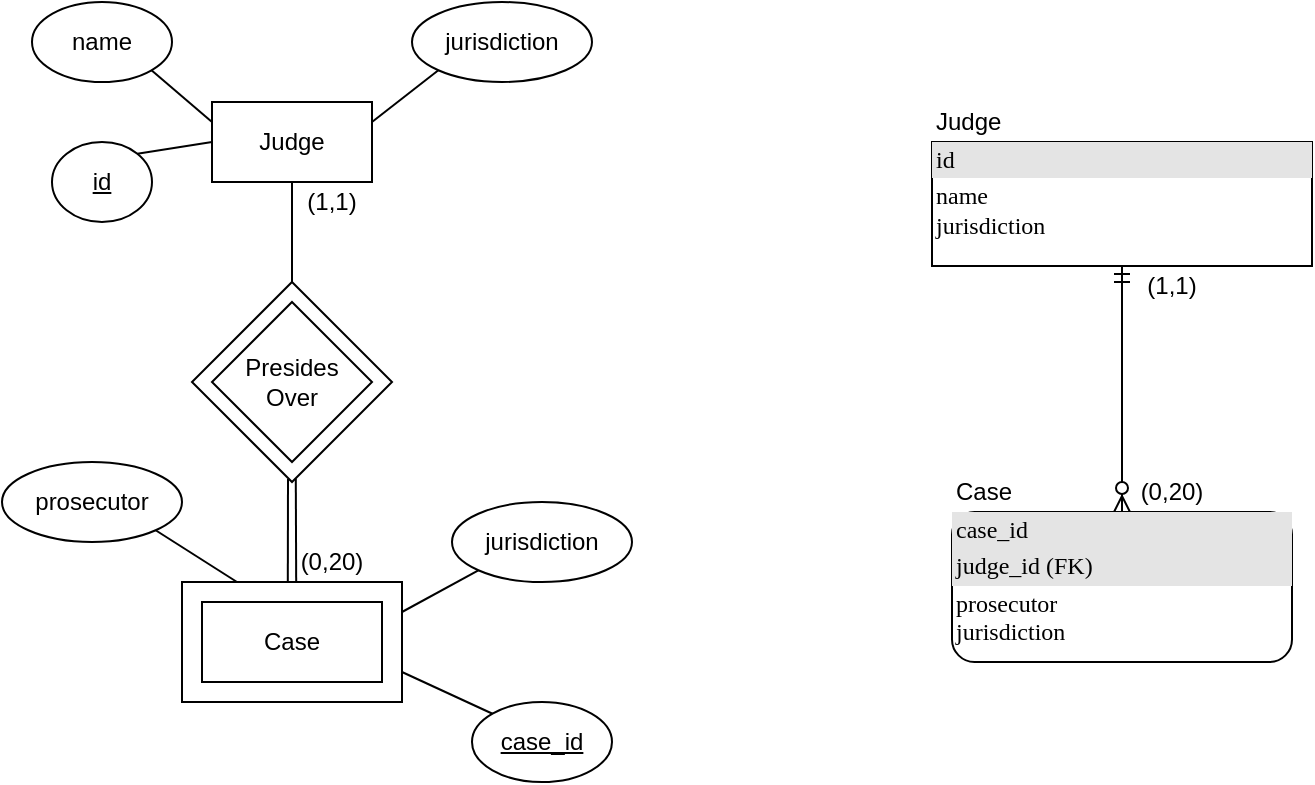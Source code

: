 <mxfile version="13.3.0" type="device"><diagram id="X96P2xCgfCbLWrq9QXnp" name="Page-1"><mxGraphModel dx="473" dy="735" grid="1" gridSize="10" guides="1" tooltips="1" connect="1" arrows="1" fold="1" page="1" pageScale="1" pageWidth="1100" pageHeight="850" math="0" shadow="0"><root><mxCell id="0"/><mxCell id="1" parent="0"/><mxCell id="mKsmQPkBQOwaHxbtgfNV-14" value="" style="rounded=0;whiteSpace=wrap;html=1;" vertex="1" parent="1"><mxGeometry x="105" y="410" width="110" height="60" as="geometry"/></mxCell><mxCell id="mKsmQPkBQOwaHxbtgfNV-11" value="" style="rhombus;whiteSpace=wrap;html=1;" vertex="1" parent="1"><mxGeometry x="110" y="260" width="100" height="100" as="geometry"/></mxCell><mxCell id="mKsmQPkBQOwaHxbtgfNV-12" style="edgeStyle=orthogonalEdgeStyle;rounded=0;orthogonalLoop=1;jettySize=auto;html=1;exitX=0.5;exitY=1;exitDx=0;exitDy=0;entryX=0.5;entryY=0;entryDx=0;entryDy=0;endArrow=none;endFill=0;" edge="1" parent="1" source="mKsmQPkBQOwaHxbtgfNV-2" target="mKsmQPkBQOwaHxbtgfNV-11"><mxGeometry relative="1" as="geometry"/></mxCell><mxCell id="mKsmQPkBQOwaHxbtgfNV-2" value="Judge" style="rounded=0;whiteSpace=wrap;html=1;" vertex="1" parent="1"><mxGeometry x="120" y="170" width="80" height="40" as="geometry"/></mxCell><mxCell id="mKsmQPkBQOwaHxbtgfNV-3" value="name" style="ellipse;whiteSpace=wrap;html=1;" vertex="1" parent="1"><mxGeometry x="30" y="120" width="70" height="40" as="geometry"/></mxCell><mxCell id="mKsmQPkBQOwaHxbtgfNV-4" value="&lt;u&gt;id&lt;/u&gt;" style="ellipse;whiteSpace=wrap;html=1;" vertex="1" parent="1"><mxGeometry x="40" y="190" width="50" height="40" as="geometry"/></mxCell><mxCell id="mKsmQPkBQOwaHxbtgfNV-5" value="jurisdiction" style="ellipse;whiteSpace=wrap;html=1;" vertex="1" parent="1"><mxGeometry x="220" y="120" width="90" height="40" as="geometry"/></mxCell><mxCell id="mKsmQPkBQOwaHxbtgfNV-7" value="" style="endArrow=none;html=1;entryX=0;entryY=0.25;entryDx=0;entryDy=0;exitX=1;exitY=1;exitDx=0;exitDy=0;" edge="1" parent="1" source="mKsmQPkBQOwaHxbtgfNV-3" target="mKsmQPkBQOwaHxbtgfNV-2"><mxGeometry width="50" height="50" relative="1" as="geometry"><mxPoint x="100" y="330" as="sourcePoint"/><mxPoint x="150" y="280" as="targetPoint"/></mxGeometry></mxCell><mxCell id="mKsmQPkBQOwaHxbtgfNV-8" value="" style="endArrow=none;html=1;entryX=0;entryY=0.5;entryDx=0;entryDy=0;exitX=1;exitY=0;exitDx=0;exitDy=0;" edge="1" parent="1" source="mKsmQPkBQOwaHxbtgfNV-4" target="mKsmQPkBQOwaHxbtgfNV-2"><mxGeometry width="50" height="50" relative="1" as="geometry"><mxPoint x="100" y="230" as="sourcePoint"/><mxPoint x="110" y="250" as="targetPoint"/></mxGeometry></mxCell><mxCell id="mKsmQPkBQOwaHxbtgfNV-9" value="" style="endArrow=none;html=1;entryX=1;entryY=0.25;entryDx=0;entryDy=0;exitX=0;exitY=1;exitDx=0;exitDy=0;" edge="1" parent="1" source="mKsmQPkBQOwaHxbtgfNV-5" target="mKsmQPkBQOwaHxbtgfNV-2"><mxGeometry width="50" height="50" relative="1" as="geometry"><mxPoint x="100" y="330" as="sourcePoint"/><mxPoint x="150" y="280" as="targetPoint"/></mxGeometry></mxCell><mxCell id="mKsmQPkBQOwaHxbtgfNV-10" value="Presides&lt;br&gt;Over" style="rhombus;whiteSpace=wrap;html=1;" vertex="1" parent="1"><mxGeometry x="120" y="270" width="80" height="80" as="geometry"/></mxCell><mxCell id="mKsmQPkBQOwaHxbtgfNV-13" value="Case" style="rounded=0;whiteSpace=wrap;html=1;" vertex="1" parent="1"><mxGeometry x="115" y="420" width="90" height="40" as="geometry"/></mxCell><mxCell id="mKsmQPkBQOwaHxbtgfNV-15" value="" style="endArrow=none;html=1;entryX=0.48;entryY=0.985;entryDx=0;entryDy=0;entryPerimeter=0;exitX=0.481;exitY=-0.001;exitDx=0;exitDy=0;exitPerimeter=0;" edge="1" parent="1" source="mKsmQPkBQOwaHxbtgfNV-14" target="mKsmQPkBQOwaHxbtgfNV-11"><mxGeometry width="50" height="50" relative="1" as="geometry"><mxPoint x="157" y="410" as="sourcePoint"/><mxPoint x="157" y="357" as="targetPoint"/></mxGeometry></mxCell><mxCell id="mKsmQPkBQOwaHxbtgfNV-17" value="&lt;u&gt;case_id&lt;/u&gt;" style="ellipse;whiteSpace=wrap;html=1;" vertex="1" parent="1"><mxGeometry x="250" y="470" width="70" height="40" as="geometry"/></mxCell><mxCell id="mKsmQPkBQOwaHxbtgfNV-19" value="prosecutor" style="ellipse;whiteSpace=wrap;html=1;" vertex="1" parent="1"><mxGeometry x="15" y="350" width="90" height="40" as="geometry"/></mxCell><mxCell id="mKsmQPkBQOwaHxbtgfNV-20" value="jurisdiction" style="ellipse;whiteSpace=wrap;html=1;" vertex="1" parent="1"><mxGeometry x="240" y="370" width="90" height="40" as="geometry"/></mxCell><mxCell id="mKsmQPkBQOwaHxbtgfNV-21" value="" style="endArrow=none;html=1;exitX=1;exitY=1;exitDx=0;exitDy=0;entryX=0.25;entryY=0;entryDx=0;entryDy=0;" edge="1" parent="1" source="mKsmQPkBQOwaHxbtgfNV-19" target="mKsmQPkBQOwaHxbtgfNV-14"><mxGeometry width="50" height="50" relative="1" as="geometry"><mxPoint x="80" y="340" as="sourcePoint"/><mxPoint x="130" y="290" as="targetPoint"/></mxGeometry></mxCell><mxCell id="mKsmQPkBQOwaHxbtgfNV-22" value="" style="endArrow=none;html=1;exitX=0;exitY=0;exitDx=0;exitDy=0;entryX=1;entryY=0.75;entryDx=0;entryDy=0;" edge="1" parent="1" source="mKsmQPkBQOwaHxbtgfNV-17" target="mKsmQPkBQOwaHxbtgfNV-14"><mxGeometry width="50" height="50" relative="1" as="geometry"><mxPoint x="80" y="340" as="sourcePoint"/><mxPoint x="130" y="290" as="targetPoint"/></mxGeometry></mxCell><mxCell id="mKsmQPkBQOwaHxbtgfNV-23" value="" style="endArrow=none;html=1;exitX=0;exitY=1;exitDx=0;exitDy=0;entryX=1;entryY=0.25;entryDx=0;entryDy=0;" edge="1" parent="1" source="mKsmQPkBQOwaHxbtgfNV-20" target="mKsmQPkBQOwaHxbtgfNV-14"><mxGeometry width="50" height="50" relative="1" as="geometry"><mxPoint x="80" y="340" as="sourcePoint"/><mxPoint x="130" y="290" as="targetPoint"/></mxGeometry></mxCell><mxCell id="mKsmQPkBQOwaHxbtgfNV-24" value="" style="endArrow=none;html=1;entryX=0.519;entryY=-0.006;entryDx=0;entryDy=0;entryPerimeter=0;exitX=0.519;exitY=0.982;exitDx=0;exitDy=0;exitPerimeter=0;" edge="1" parent="1" source="mKsmQPkBQOwaHxbtgfNV-11" target="mKsmQPkBQOwaHxbtgfNV-14"><mxGeometry width="50" height="50" relative="1" as="geometry"><mxPoint x="170" y="370" as="sourcePoint"/><mxPoint x="220" y="340" as="targetPoint"/></mxGeometry></mxCell><mxCell id="mKsmQPkBQOwaHxbtgfNV-25" style="edgeStyle=orthogonalEdgeStyle;html=1;labelBackgroundColor=none;startArrow=ERzeroToMany;endArrow=ERmandOne;fontFamily=Verdana;fontSize=12;align=left;startFill=1;endFill=0;" edge="1" parent="1" source="mKsmQPkBQOwaHxbtgfNV-26" target="mKsmQPkBQOwaHxbtgfNV-27"><mxGeometry relative="1" as="geometry"/></mxCell><mxCell id="mKsmQPkBQOwaHxbtgfNV-26" value="&lt;div style=&quot;box-sizing: border-box ; width: 100% ; background: #e4e4e4 ; padding: 2px&quot;&gt;case_id&lt;/div&gt;&lt;div style=&quot;box-sizing: border-box ; width: 100% ; background: #e4e4e4 ; padding: 2px&quot;&gt;judge_id (FK)&lt;/div&gt;&lt;table style=&quot;width: 100% ; font-size: 1em&quot; cellpadding=&quot;2&quot; cellspacing=&quot;0&quot;&gt;&lt;tbody&gt;&lt;tr&gt;&lt;td&gt;prosecutor&lt;br&gt;jurisdiction&lt;/td&gt;&lt;td&gt;&lt;/td&gt;&lt;/tr&gt;&lt;/tbody&gt;&lt;/table&gt;" style="verticalAlign=top;align=left;overflow=fill;html=1;rounded=1;shadow=0;comic=0;labelBackgroundColor=none;strokeWidth=1;fontFamily=Verdana;fontSize=12" vertex="1" parent="1"><mxGeometry x="490" y="375" width="170" height="75" as="geometry"/></mxCell><mxCell id="mKsmQPkBQOwaHxbtgfNV-27" value="&lt;div style=&quot;box-sizing: border-box ; width: 100% ; background: #e4e4e4 ; padding: 2px&quot;&gt;id&lt;/div&gt;&lt;table style=&quot;width: 100% ; font-size: 1em&quot; cellpadding=&quot;2&quot; cellspacing=&quot;0&quot;&gt;&lt;tbody&gt;&lt;tr&gt;&lt;td&gt;name&lt;br&gt;jurisdiction&lt;/td&gt;&lt;td&gt;&lt;/td&gt;&lt;/tr&gt;&lt;/tbody&gt;&lt;/table&gt;" style="verticalAlign=top;align=left;overflow=fill;html=1;rounded=0;shadow=0;comic=0;labelBackgroundColor=none;strokeWidth=1;fontFamily=Verdana;fontSize=12;glass=0;" vertex="1" parent="1"><mxGeometry x="480" y="190" width="190" height="62" as="geometry"/></mxCell><mxCell id="mKsmQPkBQOwaHxbtgfNV-28" value="Case" style="text;html=1;strokeColor=none;fillColor=none;align=left;verticalAlign=middle;whiteSpace=wrap;rounded=0;" vertex="1" parent="1"><mxGeometry x="490" y="355" width="180" height="20" as="geometry"/></mxCell><mxCell id="mKsmQPkBQOwaHxbtgfNV-29" value="Judge" style="text;html=1;strokeColor=none;fillColor=none;align=left;verticalAlign=middle;whiteSpace=wrap;rounded=0;" vertex="1" parent="1"><mxGeometry x="480" y="170" width="180" height="20" as="geometry"/></mxCell><mxCell id="mKsmQPkBQOwaHxbtgfNV-31" value="(1,1)" style="text;html=1;strokeColor=none;fillColor=none;align=center;verticalAlign=middle;whiteSpace=wrap;rounded=0;shadow=0;glass=0;" vertex="1" parent="1"><mxGeometry x="160" y="210" width="40" height="20" as="geometry"/></mxCell><mxCell id="mKsmQPkBQOwaHxbtgfNV-32" value="(0,20)" style="text;html=1;strokeColor=none;fillColor=none;align=center;verticalAlign=middle;whiteSpace=wrap;rounded=0;shadow=0;glass=0;" vertex="1" parent="1"><mxGeometry x="160" y="390" width="40" height="20" as="geometry"/></mxCell><mxCell id="mKsmQPkBQOwaHxbtgfNV-34" value="(1,1)" style="text;html=1;strokeColor=none;fillColor=none;align=center;verticalAlign=middle;whiteSpace=wrap;rounded=0;shadow=0;glass=0;" vertex="1" parent="1"><mxGeometry x="580" y="252" width="40" height="20" as="geometry"/></mxCell><mxCell id="mKsmQPkBQOwaHxbtgfNV-35" value="(0,20)" style="text;html=1;strokeColor=none;fillColor=none;align=center;verticalAlign=middle;whiteSpace=wrap;rounded=0;shadow=0;glass=0;" vertex="1" parent="1"><mxGeometry x="580" y="355" width="40" height="20" as="geometry"/></mxCell></root></mxGraphModel></diagram></mxfile>